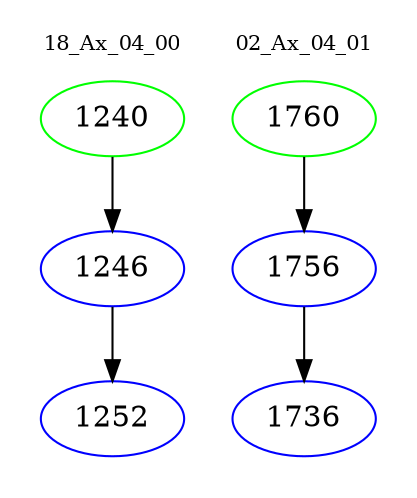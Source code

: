 digraph{
subgraph cluster_0 {
color = white
label = "18_Ax_04_00";
fontsize=10;
T0_1240 [label="1240", color="green"]
T0_1240 -> T0_1246 [color="black"]
T0_1246 [label="1246", color="blue"]
T0_1246 -> T0_1252 [color="black"]
T0_1252 [label="1252", color="blue"]
}
subgraph cluster_1 {
color = white
label = "02_Ax_04_01";
fontsize=10;
T1_1760 [label="1760", color="green"]
T1_1760 -> T1_1756 [color="black"]
T1_1756 [label="1756", color="blue"]
T1_1756 -> T1_1736 [color="black"]
T1_1736 [label="1736", color="blue"]
}
}
